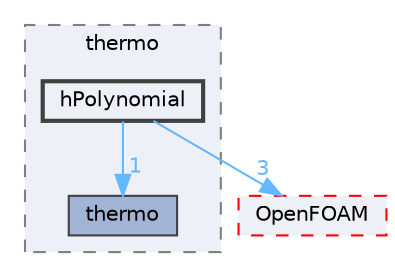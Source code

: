 digraph "src/thermophysicalModels/specie/thermo/hPolynomial"
{
 // LATEX_PDF_SIZE
  bgcolor="transparent";
  edge [fontname=Helvetica,fontsize=10,labelfontname=Helvetica,labelfontsize=10];
  node [fontname=Helvetica,fontsize=10,shape=box,height=0.2,width=0.4];
  compound=true
  subgraph clusterdir_52d55d2fbf4a26d00084c41bddaf4722 {
    graph [ bgcolor="#edf0f7", pencolor="grey50", label="thermo", fontname=Helvetica,fontsize=10 style="filled,dashed", URL="dir_52d55d2fbf4a26d00084c41bddaf4722.html",tooltip=""]
  dir_4fae2ea2c8dcc023a9e578c2e1df344b [label="thermo", fillcolor="#a2b4d6", color="grey25", style="filled", URL="dir_4fae2ea2c8dcc023a9e578c2e1df344b.html",tooltip=""];
  dir_f54edc4947c4c92469bbfa50f6bdcb3b [label="hPolynomial", fillcolor="#edf0f7", color="grey25", style="filled,bold", URL="dir_f54edc4947c4c92469bbfa50f6bdcb3b.html",tooltip=""];
  }
  dir_c5473ff19b20e6ec4dfe5c310b3778a8 [label="OpenFOAM", fillcolor="#edf0f7", color="red", style="filled,dashed", URL="dir_c5473ff19b20e6ec4dfe5c310b3778a8.html",tooltip=""];
  dir_f54edc4947c4c92469bbfa50f6bdcb3b->dir_4fae2ea2c8dcc023a9e578c2e1df344b [headlabel="1", labeldistance=1.5 headhref="dir_001748_004005.html" href="dir_001748_004005.html" color="steelblue1" fontcolor="steelblue1"];
  dir_f54edc4947c4c92469bbfa50f6bdcb3b->dir_c5473ff19b20e6ec4dfe5c310b3778a8 [headlabel="3", labeldistance=1.5 headhref="dir_001748_002695.html" href="dir_001748_002695.html" color="steelblue1" fontcolor="steelblue1"];
}
